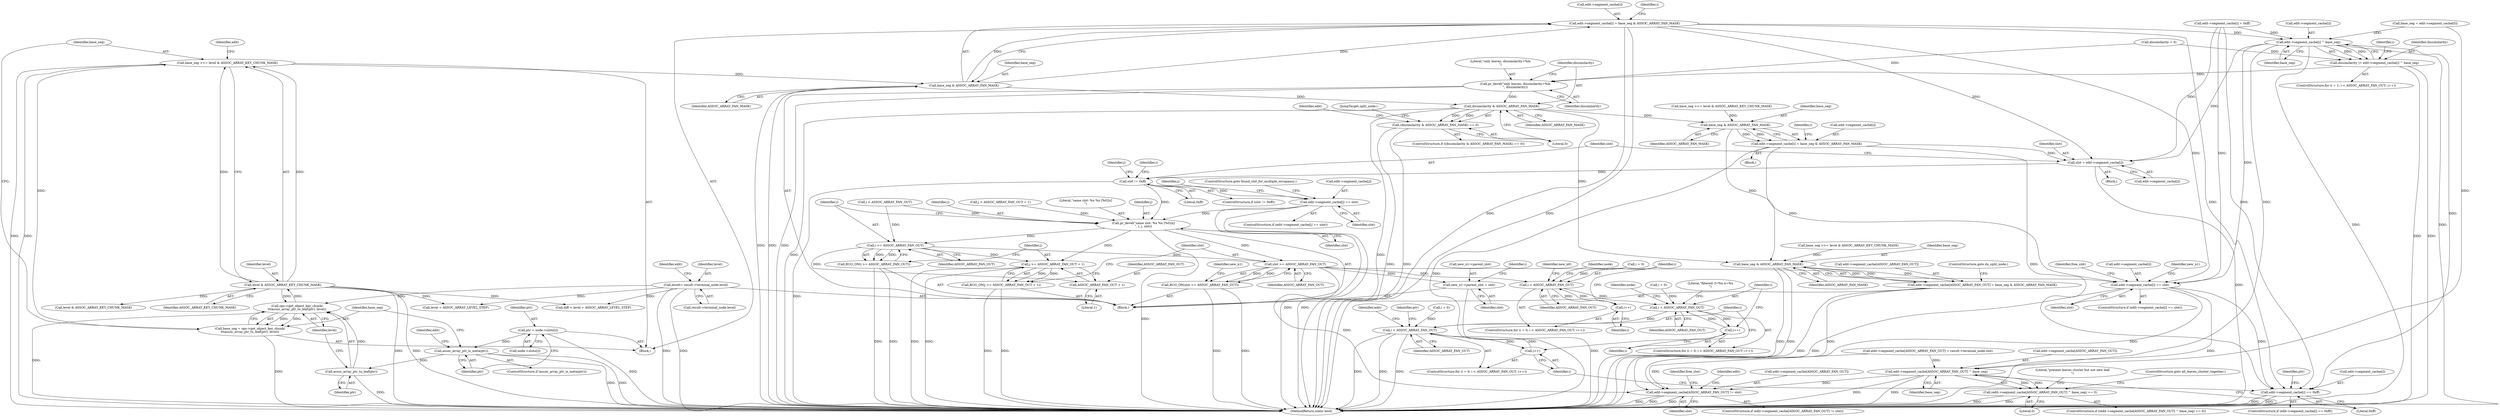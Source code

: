 digraph "0_linux_ea6789980fdaa610d7eb63602c746bf6ec70cd2b@array" {
"1000348" [label="(Call,edit->segment_cache[i] = base_seg & ASSOC_ARRAY_FAN_MASK)"];
"1000354" [label="(Call,base_seg & ASSOC_ARRAY_FAN_MASK)"];
"1000343" [label="(Call,base_seg >>= level & ASSOC_ARRAY_KEY_CHUNK_MASK)"];
"1000337" [label="(Call,base_seg = ops->get_object_key_chunk(\n\t\t\tassoc_array_ptr_to_leaf(ptr), level))"];
"1000339" [label="(Call,ops->get_object_key_chunk(\n\t\t\tassoc_array_ptr_to_leaf(ptr), level))"];
"1000340" [label="(Call,assoc_array_ptr_to_leaf(ptr))"];
"1000323" [label="(Call,assoc_array_ptr_is_meta(ptr))"];
"1000315" [label="(Call,ptr = node->slots[i])"];
"1000148" [label="(Call,level\t= result->terminal_node.level)"];
"1000345" [label="(Call,level & ASSOC_ARRAY_KEY_CHUNK_MASK)"];
"1000384" [label="(Call,edit->segment_cache[i] ^ base_seg)"];
"1000382" [label="(Call,dissimilarity |= edit->segment_cache[i] ^ base_seg)"];
"1000391" [label="(Call,pr_devel(\"only leaves; dissimilarity=%lx\n\", dissimilarity))"];
"1000396" [label="(Call,dissimilarity & ASSOC_ARRAY_FAN_MASK)"];
"1000395" [label="(Call,(dissimilarity & ASSOC_ARRAY_FAN_MASK) == 0)"];
"1001089" [label="(Call,base_seg & ASSOC_ARRAY_FAN_MASK)"];
"1001083" [label="(Call,edit->segment_cache[i] = base_seg & ASSOC_ARRAY_FAN_MASK)"];
"1000478" [label="(Call,slot = edit->segment_cache[i])"];
"1000486" [label="(Call,slot != 0xff)"];
"1000503" [label="(Call,edit->segment_cache[j] == slot)"];
"1000512" [label="(Call,pr_devel(\"same slot: %x %x [%02x]\n\", i, j, slot))"];
"1000518" [label="(Call,i >= ASSOC_ARRAY_FAN_OUT)"];
"1000517" [label="(Call,BUG_ON(i >= ASSOC_ARRAY_FAN_OUT))"];
"1000522" [label="(Call,j >= ASSOC_ARRAY_FAN_OUT + 1)"];
"1000521" [label="(Call,BUG_ON(j >= ASSOC_ARRAY_FAN_OUT + 1))"];
"1000524" [label="(Call,ASSOC_ARRAY_FAN_OUT + 1)"];
"1000528" [label="(Call,slot >= ASSOC_ARRAY_FAN_OUT)"];
"1000527" [label="(Call,BUG_ON(slot >= ASSOC_ARRAY_FAN_OUT))"];
"1000531" [label="(Call,new_n1->parent_slot = slot)"];
"1000540" [label="(Call,i < ASSOC_ARRAY_FAN_OUT)"];
"1000543" [label="(Call,i++)"];
"1000598" [label="(Call,i < ASSOC_ARRAY_FAN_OUT)"];
"1000601" [label="(Call,i++)"];
"1000732" [label="(Call,i < ASSOC_ARRAY_FAN_OUT)"];
"1000735" [label="(Call,i++)"];
"1000613" [label="(Call,edit->segment_cache[i] == slot)"];
"1000666" [label="(Call,edit->segment_cache[ASSOC_ARRAY_FAN_OUT] != slot)"];
"1000739" [label="(Call,edit->segment_cache[i] == 0xff)"];
"1001108" [label="(Call,base_seg & ASSOC_ARRAY_FAN_MASK)"];
"1001102" [label="(Call,edit->segment_cache[ASSOC_ARRAY_FAN_OUT] = base_seg & ASSOC_ARRAY_FAN_MASK)"];
"1000403" [label="(Call,edit->segment_cache[ASSOC_ARRAY_FAN_OUT] ^ base_seg)"];
"1000402" [label="(Call,(edit->segment_cache[ASSOC_ARRAY_FAN_OUT] ^ base_seg) == 0)"];
"1000509" [label="(Identifier,slot)"];
"1000326" [label="(Call,edit->segment_cache[i] = 0xff)"];
"1000385" [label="(Call,edit->segment_cache[i])"];
"1000486" [label="(Call,slot != 0xff)"];
"1000349" [label="(Call,edit->segment_cache[i])"];
"1000315" [label="(Call,ptr = node->slots[i])"];
"1000314" [label="(Block,)"];
"1000522" [label="(Call,j >= ASSOC_ARRAY_FAN_OUT + 1)"];
"1001112" [label="(MethodReturn,static bool)"];
"1000530" [label="(Identifier,ASSOC_ARRAY_FAN_OUT)"];
"1000373" [label="(ControlStructure,for (i = 1; i < ASSOC_ARRAY_FAN_OUT; i++))"];
"1000381" [label="(Identifier,i)"];
"1000487" [label="(Identifier,slot)"];
"1000729" [label="(Call,i = 0)"];
"1000479" [label="(Identifier,slot)"];
"1001064" [label="(Block,)"];
"1000390" [label="(Identifier,base_seg)"];
"1000346" [label="(Identifier,level)"];
"1000404" [label="(Call,edit->segment_cache[ASSOC_ARRAY_FAN_OUT])"];
"1000608" [label="(Identifier,node)"];
"1000402" [label="(Call,(edit->segment_cache[ASSOC_ARRAY_FAN_OUT] ^ base_seg) == 0)"];
"1000410" [label="(Literal,0)"];
"1000732" [label="(Call,i < ASSOC_ARRAY_FAN_OUT)"];
"1000344" [label="(Identifier,base_seg)"];
"1000541" [label="(Identifier,i)"];
"1000905" [label="(Call,diff < level + ASSOC_ARRAY_LEVEL_STEP)"];
"1001078" [label="(Call,base_seg >>= level & ASSOC_ARRAY_KEY_CHUNK_MASK)"];
"1000514" [label="(Identifier,i)"];
"1000537" [label="(Call,i = 0)"];
"1000533" [label="(Identifier,new_n1)"];
"1001063" [label="(Identifier,i)"];
"1000313" [label="(Identifier,i)"];
"1000510" [label="(ControlStructure,goto found_slot_for_multiple_occupancy;)"];
"1001102" [label="(Call,edit->segment_cache[ASSOC_ARRAY_FAN_OUT] = base_seg & ASSOC_ARRAY_FAN_MASK)"];
"1000356" [label="(Identifier,ASSOC_ARRAY_FAN_MASK)"];
"1000395" [label="(Call,(dissimilarity & ASSOC_ARRAY_FAN_MASK) == 0)"];
"1000512" [label="(Call,pr_devel(\"same slot: %x %x [%02x]\n\", i, j, slot))"];
"1001091" [label="(Identifier,ASSOC_ARRAY_FAN_MASK)"];
"1000503" [label="(Call,edit->segment_cache[j] == slot)"];
"1000734" [label="(Identifier,ASSOC_ARRAY_FAN_OUT)"];
"1000495" [label="(Call,j < ASSOC_ARRAY_FAN_OUT + 1)"];
"1000595" [label="(Call,i = 0)"];
"1000401" [label="(ControlStructure,if ((edit->segment_cache[ASSOC_ARRAY_FAN_OUT] ^ base_seg) == 0))"];
"1000738" [label="(ControlStructure,if (edit->segment_cache[i] == 0xff))"];
"1001103" [label="(Call,edit->segment_cache[ASSOC_ARRAY_FAN_OUT])"];
"1000398" [label="(Identifier,ASSOC_ARRAY_FAN_MASK)"];
"1000513" [label="(Literal,\"same slot: %x %x [%02x]\n\")"];
"1001036" [label="(Call,level & ASSOC_ARRAY_KEY_CHUNK_MASK)"];
"1000414" [label="(JumpTarget,split_node:)"];
"1000323" [label="(Call,assoc_array_ptr_is_meta(ptr))"];
"1000527" [label="(Call,BUG_ON(slot >= ASSOC_ARRAY_FAN_OUT))"];
"1000340" [label="(Call,assoc_array_ptr_to_leaf(ptr))"];
"1000520" [label="(Identifier,ASSOC_ARRAY_FAN_OUT)"];
"1000740" [label="(Call,edit->segment_cache[i])"];
"1000406" [label="(Identifier,edit)"];
"1001090" [label="(Identifier,base_seg)"];
"1000672" [label="(Identifier,slot)"];
"1000542" [label="(Identifier,ASSOC_ARRAY_FAN_OUT)"];
"1000575" [label="(Identifier,new_n0)"];
"1000477" [label="(Block,)"];
"1000488" [label="(Literal,0xff)"];
"1000341" [label="(Identifier,ptr)"];
"1000544" [label="(Identifier,i)"];
"1000149" [label="(Identifier,level)"];
"1000619" [label="(Identifier,slot)"];
"1000383" [label="(Identifier,dissimilarity)"];
"1000642" [label="(Identifier,free_slot)"];
"1000343" [label="(Call,base_seg >>= level & ASSOC_ARRAY_KEY_CHUNK_MASK)"];
"1000614" [label="(Call,edit->segment_cache[i])"];
"1001089" [label="(Call,base_seg & ASSOC_ARRAY_FAN_MASK)"];
"1000748" [label="(Identifier,ptr)"];
"1000728" [label="(ControlStructure,for (i = 0; i < ASSOC_ARRAY_FAN_OUT; i++))"];
"1000521" [label="(Call,BUG_ON(j >= ASSOC_ARRAY_FAN_OUT + 1))"];
"1000351" [label="(Identifier,edit)"];
"1000523" [label="(Identifier,j)"];
"1000624" [label="(Identifier,new_n1)"];
"1000677" [label="(Identifier,free_slot)"];
"1000348" [label="(Call,edit->segment_cache[i] = base_seg & ASSOC_ARRAY_FAN_MASK)"];
"1001108" [label="(Call,base_seg & ASSOC_ARRAY_FAN_MASK)"];
"1000345" [label="(Call,level & ASSOC_ARRAY_KEY_CHUNK_MASK)"];
"1000491" [label="(Identifier,j)"];
"1000602" [label="(Identifier,i)"];
"1000540" [label="(Call,i < ASSOC_ARRAY_FAN_OUT)"];
"1000531" [label="(Call,new_n1->parent_slot = slot)"];
"1000666" [label="(Call,edit->segment_cache[ASSOC_ARRAY_FAN_OUT] != slot)"];
"1000517" [label="(Call,BUG_ON(i >= ASSOC_ARRAY_FAN_OUT))"];
"1000600" [label="(Identifier,ASSOC_ARRAY_FAN_OUT)"];
"1000155" [label="(Call,edit->segment_cache[ASSOC_ARRAY_FAN_OUT] = result->terminal_node.slot)"];
"1000485" [label="(ControlStructure,if (slot != 0xff))"];
"1000529" [label="(Identifier,slot)"];
"1000733" [label="(Identifier,i)"];
"1000535" [label="(Identifier,slot)"];
"1000742" [label="(Identifier,edit)"];
"1000480" [label="(Call,edit->segment_cache[i])"];
"1001083" [label="(Call,edit->segment_cache[i] = base_seg & ASSOC_ARRAY_FAN_MASK)"];
"1000538" [label="(Identifier,i)"];
"1000337" [label="(Call,base_seg = ops->get_object_key_chunk(\n\t\t\tassoc_array_ptr_to_leaf(ptr), level))"];
"1000536" [label="(ControlStructure,for (i = 0; i < ASSOC_ARRAY_FAN_OUT; i++))"];
"1000148" [label="(Call,level\t= result->terminal_node.level)"];
"1000354" [label="(Call,base_seg & ASSOC_ARRAY_FAN_MASK)"];
"1000792" [label="(Identifier,ptr)"];
"1000393" [label="(Identifier,dissimilarity)"];
"1000409" [label="(Identifier,base_seg)"];
"1000532" [label="(Call,new_n1->parent_slot)"];
"1000549" [label="(Identifier,node)"];
"1000613" [label="(Call,edit->segment_cache[i] == slot)"];
"1000476" [label="(Identifier,i)"];
"1000347" [label="(Identifier,ASSOC_ARRAY_KEY_CHUNK_MASK)"];
"1000329" [label="(Identifier,edit)"];
"1000665" [label="(ControlStructure,if (edit->segment_cache[ASSOC_ARRAY_FAN_OUT] != slot))"];
"1000338" [label="(Identifier,base_seg)"];
"1001111" [label="(ControlStructure,goto do_split_node;)"];
"1000525" [label="(Identifier,ASSOC_ARRAY_FAN_OUT)"];
"1000704" [label="(Identifier,edit)"];
"1000516" [label="(Identifier,slot)"];
"1000524" [label="(Call,ASSOC_ARRAY_FAN_OUT + 1)"];
"1000745" [label="(Literal,0xff)"];
"1000317" [label="(Call,node->slots[i])"];
"1000150" [label="(Call,result->terminal_node.level)"];
"1000601" [label="(Call,i++)"];
"1000394" [label="(ControlStructure,if ((dissimilarity & ASSOC_ARRAY_FAN_MASK) == 0))"];
"1000543" [label="(Call,i++)"];
"1000158" [label="(Identifier,edit)"];
"1000662" [label="(Literal,\"filtered: f=%x n=%x\n\")"];
"1000403" [label="(Call,edit->segment_cache[ASSOC_ARRAY_FAN_OUT] ^ base_seg)"];
"1000121" [label="(Block,)"];
"1000384" [label="(Call,edit->segment_cache[i] ^ base_seg)"];
"1000342" [label="(Identifier,level)"];
"1000515" [label="(Identifier,j)"];
"1000392" [label="(Literal,\"only leaves; dissimilarity=%lx\n\")"];
"1000324" [label="(Identifier,ptr)"];
"1000519" [label="(Identifier,i)"];
"1000612" [label="(ControlStructure,if (edit->segment_cache[i] == slot))"];
"1000667" [label="(Call,edit->segment_cache[ASSOC_ARRAY_FAN_OUT])"];
"1000382" [label="(Call,dissimilarity |= edit->segment_cache[i] ^ base_seg)"];
"1001084" [label="(Call,edit->segment_cache[i])"];
"1000413" [label="(Literal,\"present leaves cluster but not new leaf\n\")"];
"1000355" [label="(Identifier,base_seg)"];
"1000316" [label="(Identifier,ptr)"];
"1000526" [label="(Literal,1)"];
"1000739" [label="(Call,edit->segment_cache[i] == 0xff)"];
"1000411" [label="(ControlStructure,goto all_leaves_cluster_together;)"];
"1000478" [label="(Call,slot = edit->segment_cache[i])"];
"1000518" [label="(Call,i >= ASSOC_ARRAY_FAN_OUT)"];
"1000502" [label="(ControlStructure,if (edit->segment_cache[j] == slot))"];
"1000504" [label="(Call,edit->segment_cache[j])"];
"1000735" [label="(Call,i++)"];
"1000391" [label="(Call,pr_devel(\"only leaves; dissimilarity=%lx\n\", dissimilarity))"];
"1000501" [label="(Identifier,j)"];
"1000396" [label="(Call,dissimilarity & ASSOC_ARRAY_FAN_MASK)"];
"1000907" [label="(Call,level + ASSOC_ARRAY_LEVEL_STEP)"];
"1000472" [label="(Call,i < ASSOC_ARRAY_FAN_OUT)"];
"1000322" [label="(ControlStructure,if (assoc_array_ptr_is_meta(ptr)))"];
"1001097" [label="(Call,base_seg >>= level & ASSOC_ARRAY_KEY_CHUNK_MASK)"];
"1000397" [label="(Identifier,dissimilarity)"];
"1000399" [label="(Literal,0)"];
"1000528" [label="(Call,slot >= ASSOC_ARRAY_FAN_OUT)"];
"1000598" [label="(Call,i < ASSOC_ARRAY_FAN_OUT)"];
"1000599" [label="(Identifier,i)"];
"1001109" [label="(Identifier,base_seg)"];
"1000736" [label="(Identifier,i)"];
"1000339" [label="(Call,ops->get_object_key_chunk(\n\t\t\tassoc_array_ptr_to_leaf(ptr), level))"];
"1000363" [label="(Call,dissimilarity = 0)"];
"1001110" [label="(Identifier,ASSOC_ARRAY_FAN_MASK)"];
"1000366" [label="(Call,base_seg = edit->segment_cache[0])"];
"1000594" [label="(ControlStructure,for (i = 0; i < ASSOC_ARRAY_FAN_OUT; i++))"];
"1000348" -> "1000314"  [label="AST: "];
"1000348" -> "1000354"  [label="CFG: "];
"1000349" -> "1000348"  [label="AST: "];
"1000354" -> "1000348"  [label="AST: "];
"1000313" -> "1000348"  [label="CFG: "];
"1000348" -> "1001112"  [label="DDG: "];
"1000348" -> "1001112"  [label="DDG: "];
"1000354" -> "1000348"  [label="DDG: "];
"1000354" -> "1000348"  [label="DDG: "];
"1000348" -> "1000384"  [label="DDG: "];
"1000348" -> "1000478"  [label="DDG: "];
"1000348" -> "1000613"  [label="DDG: "];
"1000348" -> "1000739"  [label="DDG: "];
"1000354" -> "1000356"  [label="CFG: "];
"1000355" -> "1000354"  [label="AST: "];
"1000356" -> "1000354"  [label="AST: "];
"1000354" -> "1001112"  [label="DDG: "];
"1000354" -> "1001112"  [label="DDG: "];
"1000343" -> "1000354"  [label="DDG: "];
"1000354" -> "1000396"  [label="DDG: "];
"1000343" -> "1000314"  [label="AST: "];
"1000343" -> "1000345"  [label="CFG: "];
"1000344" -> "1000343"  [label="AST: "];
"1000345" -> "1000343"  [label="AST: "];
"1000351" -> "1000343"  [label="CFG: "];
"1000343" -> "1001112"  [label="DDG: "];
"1000343" -> "1001112"  [label="DDG: "];
"1000337" -> "1000343"  [label="DDG: "];
"1000345" -> "1000343"  [label="DDG: "];
"1000345" -> "1000343"  [label="DDG: "];
"1000337" -> "1000314"  [label="AST: "];
"1000337" -> "1000339"  [label="CFG: "];
"1000338" -> "1000337"  [label="AST: "];
"1000339" -> "1000337"  [label="AST: "];
"1000344" -> "1000337"  [label="CFG: "];
"1000337" -> "1001112"  [label="DDG: "];
"1000339" -> "1000337"  [label="DDG: "];
"1000339" -> "1000337"  [label="DDG: "];
"1000339" -> "1000342"  [label="CFG: "];
"1000340" -> "1000339"  [label="AST: "];
"1000342" -> "1000339"  [label="AST: "];
"1000339" -> "1001112"  [label="DDG: "];
"1000340" -> "1000339"  [label="DDG: "];
"1000148" -> "1000339"  [label="DDG: "];
"1000345" -> "1000339"  [label="DDG: "];
"1000339" -> "1000345"  [label="DDG: "];
"1000340" -> "1000341"  [label="CFG: "];
"1000341" -> "1000340"  [label="AST: "];
"1000342" -> "1000340"  [label="CFG: "];
"1000340" -> "1001112"  [label="DDG: "];
"1000323" -> "1000340"  [label="DDG: "];
"1000323" -> "1000322"  [label="AST: "];
"1000323" -> "1000324"  [label="CFG: "];
"1000324" -> "1000323"  [label="AST: "];
"1000329" -> "1000323"  [label="CFG: "];
"1000338" -> "1000323"  [label="CFG: "];
"1000323" -> "1001112"  [label="DDG: "];
"1000323" -> "1001112"  [label="DDG: "];
"1000315" -> "1000323"  [label="DDG: "];
"1000315" -> "1000314"  [label="AST: "];
"1000315" -> "1000317"  [label="CFG: "];
"1000316" -> "1000315"  [label="AST: "];
"1000317" -> "1000315"  [label="AST: "];
"1000324" -> "1000315"  [label="CFG: "];
"1000315" -> "1001112"  [label="DDG: "];
"1000148" -> "1000121"  [label="AST: "];
"1000148" -> "1000150"  [label="CFG: "];
"1000149" -> "1000148"  [label="AST: "];
"1000150" -> "1000148"  [label="AST: "];
"1000158" -> "1000148"  [label="CFG: "];
"1000148" -> "1001112"  [label="DDG: "];
"1000148" -> "1001112"  [label="DDG: "];
"1000148" -> "1000905"  [label="DDG: "];
"1000148" -> "1000907"  [label="DDG: "];
"1000345" -> "1000347"  [label="CFG: "];
"1000346" -> "1000345"  [label="AST: "];
"1000347" -> "1000345"  [label="AST: "];
"1000345" -> "1001112"  [label="DDG: "];
"1000345" -> "1001112"  [label="DDG: "];
"1000345" -> "1000905"  [label="DDG: "];
"1000345" -> "1000907"  [label="DDG: "];
"1000345" -> "1001036"  [label="DDG: "];
"1000384" -> "1000382"  [label="AST: "];
"1000384" -> "1000390"  [label="CFG: "];
"1000385" -> "1000384"  [label="AST: "];
"1000390" -> "1000384"  [label="AST: "];
"1000382" -> "1000384"  [label="CFG: "];
"1000384" -> "1001112"  [label="DDG: "];
"1000384" -> "1001112"  [label="DDG: "];
"1000384" -> "1000382"  [label="DDG: "];
"1000384" -> "1000382"  [label="DDG: "];
"1000326" -> "1000384"  [label="DDG: "];
"1000366" -> "1000384"  [label="DDG: "];
"1000384" -> "1000403"  [label="DDG: "];
"1000384" -> "1000478"  [label="DDG: "];
"1000384" -> "1000613"  [label="DDG: "];
"1000384" -> "1000739"  [label="DDG: "];
"1000382" -> "1000373"  [label="AST: "];
"1000383" -> "1000382"  [label="AST: "];
"1000381" -> "1000382"  [label="CFG: "];
"1000382" -> "1001112"  [label="DDG: "];
"1000382" -> "1001112"  [label="DDG: "];
"1000363" -> "1000382"  [label="DDG: "];
"1000382" -> "1000391"  [label="DDG: "];
"1000391" -> "1000121"  [label="AST: "];
"1000391" -> "1000393"  [label="CFG: "];
"1000392" -> "1000391"  [label="AST: "];
"1000393" -> "1000391"  [label="AST: "];
"1000397" -> "1000391"  [label="CFG: "];
"1000391" -> "1001112"  [label="DDG: "];
"1000363" -> "1000391"  [label="DDG: "];
"1000391" -> "1000396"  [label="DDG: "];
"1000396" -> "1000395"  [label="AST: "];
"1000396" -> "1000398"  [label="CFG: "];
"1000397" -> "1000396"  [label="AST: "];
"1000398" -> "1000396"  [label="AST: "];
"1000399" -> "1000396"  [label="CFG: "];
"1000396" -> "1001112"  [label="DDG: "];
"1000396" -> "1001112"  [label="DDG: "];
"1000396" -> "1000395"  [label="DDG: "];
"1000396" -> "1000395"  [label="DDG: "];
"1000396" -> "1001089"  [label="DDG: "];
"1000396" -> "1001108"  [label="DDG: "];
"1000395" -> "1000394"  [label="AST: "];
"1000395" -> "1000399"  [label="CFG: "];
"1000399" -> "1000395"  [label="AST: "];
"1000406" -> "1000395"  [label="CFG: "];
"1000414" -> "1000395"  [label="CFG: "];
"1000395" -> "1001112"  [label="DDG: "];
"1000395" -> "1001112"  [label="DDG: "];
"1001089" -> "1001083"  [label="AST: "];
"1001089" -> "1001091"  [label="CFG: "];
"1001090" -> "1001089"  [label="AST: "];
"1001091" -> "1001089"  [label="AST: "];
"1001083" -> "1001089"  [label="CFG: "];
"1001089" -> "1001083"  [label="DDG: "];
"1001089" -> "1001083"  [label="DDG: "];
"1001078" -> "1001089"  [label="DDG: "];
"1001089" -> "1001108"  [label="DDG: "];
"1001083" -> "1001064"  [label="AST: "];
"1001084" -> "1001083"  [label="AST: "];
"1001063" -> "1001083"  [label="CFG: "];
"1001083" -> "1001112"  [label="DDG: "];
"1001083" -> "1000478"  [label="DDG: "];
"1001083" -> "1000613"  [label="DDG: "];
"1001083" -> "1000739"  [label="DDG: "];
"1000478" -> "1000477"  [label="AST: "];
"1000478" -> "1000480"  [label="CFG: "];
"1000479" -> "1000478"  [label="AST: "];
"1000480" -> "1000478"  [label="AST: "];
"1000487" -> "1000478"  [label="CFG: "];
"1000478" -> "1001112"  [label="DDG: "];
"1000326" -> "1000478"  [label="DDG: "];
"1000478" -> "1000486"  [label="DDG: "];
"1000486" -> "1000485"  [label="AST: "];
"1000486" -> "1000488"  [label="CFG: "];
"1000487" -> "1000486"  [label="AST: "];
"1000488" -> "1000486"  [label="AST: "];
"1000491" -> "1000486"  [label="CFG: "];
"1000476" -> "1000486"  [label="CFG: "];
"1000486" -> "1001112"  [label="DDG: "];
"1000486" -> "1000503"  [label="DDG: "];
"1000486" -> "1000512"  [label="DDG: "];
"1000503" -> "1000502"  [label="AST: "];
"1000503" -> "1000509"  [label="CFG: "];
"1000504" -> "1000503"  [label="AST: "];
"1000509" -> "1000503"  [label="AST: "];
"1000510" -> "1000503"  [label="CFG: "];
"1000501" -> "1000503"  [label="CFG: "];
"1000503" -> "1001112"  [label="DDG: "];
"1000503" -> "1001112"  [label="DDG: "];
"1000503" -> "1000512"  [label="DDG: "];
"1000512" -> "1000121"  [label="AST: "];
"1000512" -> "1000516"  [label="CFG: "];
"1000513" -> "1000512"  [label="AST: "];
"1000514" -> "1000512"  [label="AST: "];
"1000515" -> "1000512"  [label="AST: "];
"1000516" -> "1000512"  [label="AST: "];
"1000519" -> "1000512"  [label="CFG: "];
"1000512" -> "1001112"  [label="DDG: "];
"1000472" -> "1000512"  [label="DDG: "];
"1000495" -> "1000512"  [label="DDG: "];
"1000512" -> "1000518"  [label="DDG: "];
"1000512" -> "1000522"  [label="DDG: "];
"1000512" -> "1000528"  [label="DDG: "];
"1000518" -> "1000517"  [label="AST: "];
"1000518" -> "1000520"  [label="CFG: "];
"1000519" -> "1000518"  [label="AST: "];
"1000520" -> "1000518"  [label="AST: "];
"1000517" -> "1000518"  [label="CFG: "];
"1000518" -> "1000517"  [label="DDG: "];
"1000518" -> "1000517"  [label="DDG: "];
"1000472" -> "1000518"  [label="DDG: "];
"1000518" -> "1000522"  [label="DDG: "];
"1000518" -> "1000524"  [label="DDG: "];
"1000518" -> "1000528"  [label="DDG: "];
"1000517" -> "1000121"  [label="AST: "];
"1000523" -> "1000517"  [label="CFG: "];
"1000517" -> "1001112"  [label="DDG: "];
"1000517" -> "1001112"  [label="DDG: "];
"1000522" -> "1000521"  [label="AST: "];
"1000522" -> "1000524"  [label="CFG: "];
"1000523" -> "1000522"  [label="AST: "];
"1000524" -> "1000522"  [label="AST: "];
"1000521" -> "1000522"  [label="CFG: "];
"1000522" -> "1001112"  [label="DDG: "];
"1000522" -> "1001112"  [label="DDG: "];
"1000522" -> "1000521"  [label="DDG: "];
"1000522" -> "1000521"  [label="DDG: "];
"1000521" -> "1000121"  [label="AST: "];
"1000529" -> "1000521"  [label="CFG: "];
"1000521" -> "1001112"  [label="DDG: "];
"1000521" -> "1001112"  [label="DDG: "];
"1000524" -> "1000526"  [label="CFG: "];
"1000525" -> "1000524"  [label="AST: "];
"1000526" -> "1000524"  [label="AST: "];
"1000528" -> "1000527"  [label="AST: "];
"1000528" -> "1000530"  [label="CFG: "];
"1000529" -> "1000528"  [label="AST: "];
"1000530" -> "1000528"  [label="AST: "];
"1000527" -> "1000528"  [label="CFG: "];
"1000528" -> "1000527"  [label="DDG: "];
"1000528" -> "1000527"  [label="DDG: "];
"1000528" -> "1000531"  [label="DDG: "];
"1000528" -> "1000540"  [label="DDG: "];
"1000528" -> "1000613"  [label="DDG: "];
"1000528" -> "1000666"  [label="DDG: "];
"1000527" -> "1000121"  [label="AST: "];
"1000533" -> "1000527"  [label="CFG: "];
"1000527" -> "1001112"  [label="DDG: "];
"1000527" -> "1001112"  [label="DDG: "];
"1000531" -> "1000121"  [label="AST: "];
"1000531" -> "1000535"  [label="CFG: "];
"1000532" -> "1000531"  [label="AST: "];
"1000535" -> "1000531"  [label="AST: "];
"1000538" -> "1000531"  [label="CFG: "];
"1000531" -> "1001112"  [label="DDG: "];
"1000540" -> "1000536"  [label="AST: "];
"1000540" -> "1000542"  [label="CFG: "];
"1000541" -> "1000540"  [label="AST: "];
"1000542" -> "1000540"  [label="AST: "];
"1000549" -> "1000540"  [label="CFG: "];
"1000575" -> "1000540"  [label="CFG: "];
"1000543" -> "1000540"  [label="DDG: "];
"1000537" -> "1000540"  [label="DDG: "];
"1000540" -> "1000543"  [label="DDG: "];
"1000540" -> "1000598"  [label="DDG: "];
"1000543" -> "1000536"  [label="AST: "];
"1000543" -> "1000544"  [label="CFG: "];
"1000544" -> "1000543"  [label="AST: "];
"1000541" -> "1000543"  [label="CFG: "];
"1000598" -> "1000594"  [label="AST: "];
"1000598" -> "1000600"  [label="CFG: "];
"1000599" -> "1000598"  [label="AST: "];
"1000600" -> "1000598"  [label="AST: "];
"1000608" -> "1000598"  [label="CFG: "];
"1000662" -> "1000598"  [label="CFG: "];
"1000601" -> "1000598"  [label="DDG: "];
"1000595" -> "1000598"  [label="DDG: "];
"1000598" -> "1000601"  [label="DDG: "];
"1000598" -> "1000732"  [label="DDG: "];
"1000601" -> "1000594"  [label="AST: "];
"1000601" -> "1000602"  [label="CFG: "];
"1000602" -> "1000601"  [label="AST: "];
"1000599" -> "1000601"  [label="CFG: "];
"1000732" -> "1000728"  [label="AST: "];
"1000732" -> "1000734"  [label="CFG: "];
"1000733" -> "1000732"  [label="AST: "];
"1000734" -> "1000732"  [label="AST: "];
"1000742" -> "1000732"  [label="CFG: "];
"1000792" -> "1000732"  [label="CFG: "];
"1000732" -> "1001112"  [label="DDG: "];
"1000732" -> "1001112"  [label="DDG: "];
"1000732" -> "1001112"  [label="DDG: "];
"1000729" -> "1000732"  [label="DDG: "];
"1000735" -> "1000732"  [label="DDG: "];
"1000732" -> "1000735"  [label="DDG: "];
"1000735" -> "1000728"  [label="AST: "];
"1000735" -> "1000736"  [label="CFG: "];
"1000736" -> "1000735"  [label="AST: "];
"1000733" -> "1000735"  [label="CFG: "];
"1000613" -> "1000612"  [label="AST: "];
"1000613" -> "1000619"  [label="CFG: "];
"1000614" -> "1000613"  [label="AST: "];
"1000619" -> "1000613"  [label="AST: "];
"1000624" -> "1000613"  [label="CFG: "];
"1000642" -> "1000613"  [label="CFG: "];
"1000613" -> "1001112"  [label="DDG: "];
"1000613" -> "1001112"  [label="DDG: "];
"1000326" -> "1000613"  [label="DDG: "];
"1000613" -> "1000666"  [label="DDG: "];
"1000613" -> "1000739"  [label="DDG: "];
"1000666" -> "1000665"  [label="AST: "];
"1000666" -> "1000672"  [label="CFG: "];
"1000667" -> "1000666"  [label="AST: "];
"1000672" -> "1000666"  [label="AST: "];
"1000677" -> "1000666"  [label="CFG: "];
"1000704" -> "1000666"  [label="CFG: "];
"1000666" -> "1001112"  [label="DDG: "];
"1000666" -> "1001112"  [label="DDG: "];
"1000666" -> "1001112"  [label="DDG: "];
"1000403" -> "1000666"  [label="DDG: "];
"1001102" -> "1000666"  [label="DDG: "];
"1000155" -> "1000666"  [label="DDG: "];
"1000739" -> "1000738"  [label="AST: "];
"1000739" -> "1000745"  [label="CFG: "];
"1000740" -> "1000739"  [label="AST: "];
"1000745" -> "1000739"  [label="AST: "];
"1000748" -> "1000739"  [label="CFG: "];
"1000736" -> "1000739"  [label="CFG: "];
"1000739" -> "1001112"  [label="DDG: "];
"1000739" -> "1001112"  [label="DDG: "];
"1000326" -> "1000739"  [label="DDG: "];
"1001108" -> "1001102"  [label="AST: "];
"1001108" -> "1001110"  [label="CFG: "];
"1001109" -> "1001108"  [label="AST: "];
"1001110" -> "1001108"  [label="AST: "];
"1001102" -> "1001108"  [label="CFG: "];
"1001108" -> "1001112"  [label="DDG: "];
"1001108" -> "1001112"  [label="DDG: "];
"1001108" -> "1001102"  [label="DDG: "];
"1001108" -> "1001102"  [label="DDG: "];
"1001097" -> "1001108"  [label="DDG: "];
"1001102" -> "1000121"  [label="AST: "];
"1001103" -> "1001102"  [label="AST: "];
"1001111" -> "1001102"  [label="CFG: "];
"1001102" -> "1001112"  [label="DDG: "];
"1000403" -> "1000402"  [label="AST: "];
"1000403" -> "1000409"  [label="CFG: "];
"1000404" -> "1000403"  [label="AST: "];
"1000409" -> "1000403"  [label="AST: "];
"1000410" -> "1000403"  [label="CFG: "];
"1000403" -> "1001112"  [label="DDG: "];
"1000403" -> "1001112"  [label="DDG: "];
"1000403" -> "1000402"  [label="DDG: "];
"1000403" -> "1000402"  [label="DDG: "];
"1000155" -> "1000403"  [label="DDG: "];
"1000366" -> "1000403"  [label="DDG: "];
"1000402" -> "1000401"  [label="AST: "];
"1000402" -> "1000410"  [label="CFG: "];
"1000410" -> "1000402"  [label="AST: "];
"1000411" -> "1000402"  [label="CFG: "];
"1000413" -> "1000402"  [label="CFG: "];
"1000402" -> "1001112"  [label="DDG: "];
"1000402" -> "1001112"  [label="DDG: "];
}
